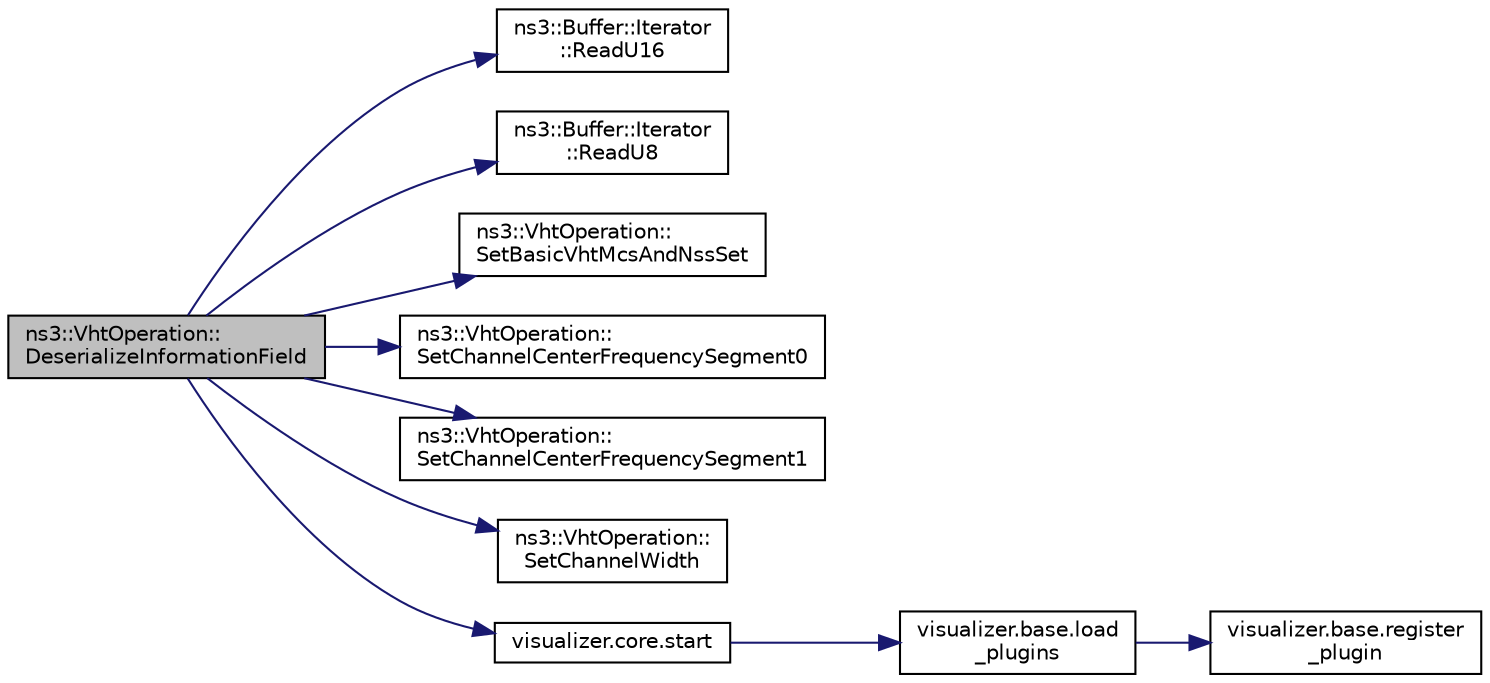 digraph "ns3::VhtOperation::DeserializeInformationField"
{
 // LATEX_PDF_SIZE
  edge [fontname="Helvetica",fontsize="10",labelfontname="Helvetica",labelfontsize="10"];
  node [fontname="Helvetica",fontsize="10",shape=record];
  rankdir="LR";
  Node1 [label="ns3::VhtOperation::\lDeserializeInformationField",height=0.2,width=0.4,color="black", fillcolor="grey75", style="filled", fontcolor="black",tooltip="Deserialize information (i.e., the body of the IE, not including the Element ID and length octets)"];
  Node1 -> Node2 [color="midnightblue",fontsize="10",style="solid",fontname="Helvetica"];
  Node2 [label="ns3::Buffer::Iterator\l::ReadU16",height=0.2,width=0.4,color="black", fillcolor="white", style="filled",URL="$classns3_1_1_buffer_1_1_iterator.html#a73b0df87d8f3ca52c6c87898d420da13",tooltip=" "];
  Node1 -> Node3 [color="midnightblue",fontsize="10",style="solid",fontname="Helvetica"];
  Node3 [label="ns3::Buffer::Iterator\l::ReadU8",height=0.2,width=0.4,color="black", fillcolor="white", style="filled",URL="$classns3_1_1_buffer_1_1_iterator.html#a7d7d5299e27ecf41aef37e315984ad5a",tooltip=" "];
  Node1 -> Node4 [color="midnightblue",fontsize="10",style="solid",fontname="Helvetica"];
  Node4 [label="ns3::VhtOperation::\lSetBasicVhtMcsAndNssSet",height=0.2,width=0.4,color="black", fillcolor="white", style="filled",URL="$classns3_1_1_vht_operation.html#abac06245d7ce6f4fde2d2f2221d4ad95",tooltip="Set the Basic VHT-MCS and NSS field in the VHT Operation information element."];
  Node1 -> Node5 [color="midnightblue",fontsize="10",style="solid",fontname="Helvetica"];
  Node5 [label="ns3::VhtOperation::\lSetChannelCenterFrequencySegment0",height=0.2,width=0.4,color="black", fillcolor="white", style="filled",URL="$classns3_1_1_vht_operation.html#afd18e87ae7413889800feba8d795a190",tooltip="Set the Channel Center Frequency Segment 0 field in the VHT Operation information element."];
  Node1 -> Node6 [color="midnightblue",fontsize="10",style="solid",fontname="Helvetica"];
  Node6 [label="ns3::VhtOperation::\lSetChannelCenterFrequencySegment1",height=0.2,width=0.4,color="black", fillcolor="white", style="filled",URL="$classns3_1_1_vht_operation.html#ae83b0adf042b8080abaf67a53e9133b2",tooltip="Set the Channel Center Frequency Segment 1 field in the VHT Operation information element."];
  Node1 -> Node7 [color="midnightblue",fontsize="10",style="solid",fontname="Helvetica"];
  Node7 [label="ns3::VhtOperation::\lSetChannelWidth",height=0.2,width=0.4,color="black", fillcolor="white", style="filled",URL="$classns3_1_1_vht_operation.html#acca344311c17ff702e015de659ab83fb",tooltip="Set the Channel Width field in the VHT Operation information element."];
  Node1 -> Node8 [color="midnightblue",fontsize="10",style="solid",fontname="Helvetica"];
  Node8 [label="visualizer.core.start",height=0.2,width=0.4,color="black", fillcolor="white", style="filled",URL="$namespacevisualizer_1_1core.html#a2a35e5d8a34af358b508dac8635754e0",tooltip=" "];
  Node8 -> Node9 [color="midnightblue",fontsize="10",style="solid",fontname="Helvetica"];
  Node9 [label="visualizer.base.load\l_plugins",height=0.2,width=0.4,color="black", fillcolor="white", style="filled",URL="$namespacevisualizer_1_1base.html#ad171497a5ff1afe0a73bedaebf35448f",tooltip=" "];
  Node9 -> Node10 [color="midnightblue",fontsize="10",style="solid",fontname="Helvetica"];
  Node10 [label="visualizer.base.register\l_plugin",height=0.2,width=0.4,color="black", fillcolor="white", style="filled",URL="$namespacevisualizer_1_1base.html#a6b0ffcff1e17ec4027496f50177e5b9e",tooltip=" "];
}
